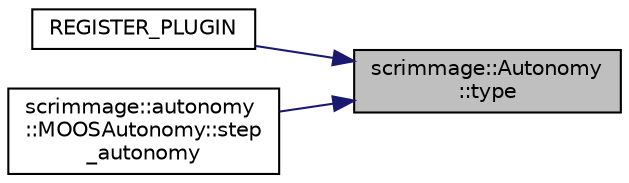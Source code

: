 digraph "scrimmage::Autonomy::type"
{
 // LATEX_PDF_SIZE
  edge [fontname="Helvetica",fontsize="10",labelfontname="Helvetica",labelfontsize="10"];
  node [fontname="Helvetica",fontsize="10",shape=record];
  rankdir="RL";
  Node1 [label="scrimmage::Autonomy\l::type",height=0.2,width=0.4,color="black", fillcolor="grey75", style="filled", fontcolor="black",tooltip=" "];
  Node1 -> Node2 [dir="back",color="midnightblue",fontsize="10",style="solid",fontname="Helvetica"];
  Node2 [label="REGISTER_PLUGIN",height=0.2,width=0.4,color="black", fillcolor="white", style="filled",URL="$GoToWaypoint_8cpp.html#a8a9ebd1bd6866785c7d5b72edab01a42",tooltip=" "];
  Node1 -> Node3 [dir="back",color="midnightblue",fontsize="10",style="solid",fontname="Helvetica"];
  Node3 [label="scrimmage::autonomy\l::MOOSAutonomy::step\l_autonomy",height=0.2,width=0.4,color="black", fillcolor="white", style="filled",URL="$classscrimmage_1_1autonomy_1_1MOOSAutonomy.html#aa4b759ba734910f907fc5c6608e366e3",tooltip=" "];
}
